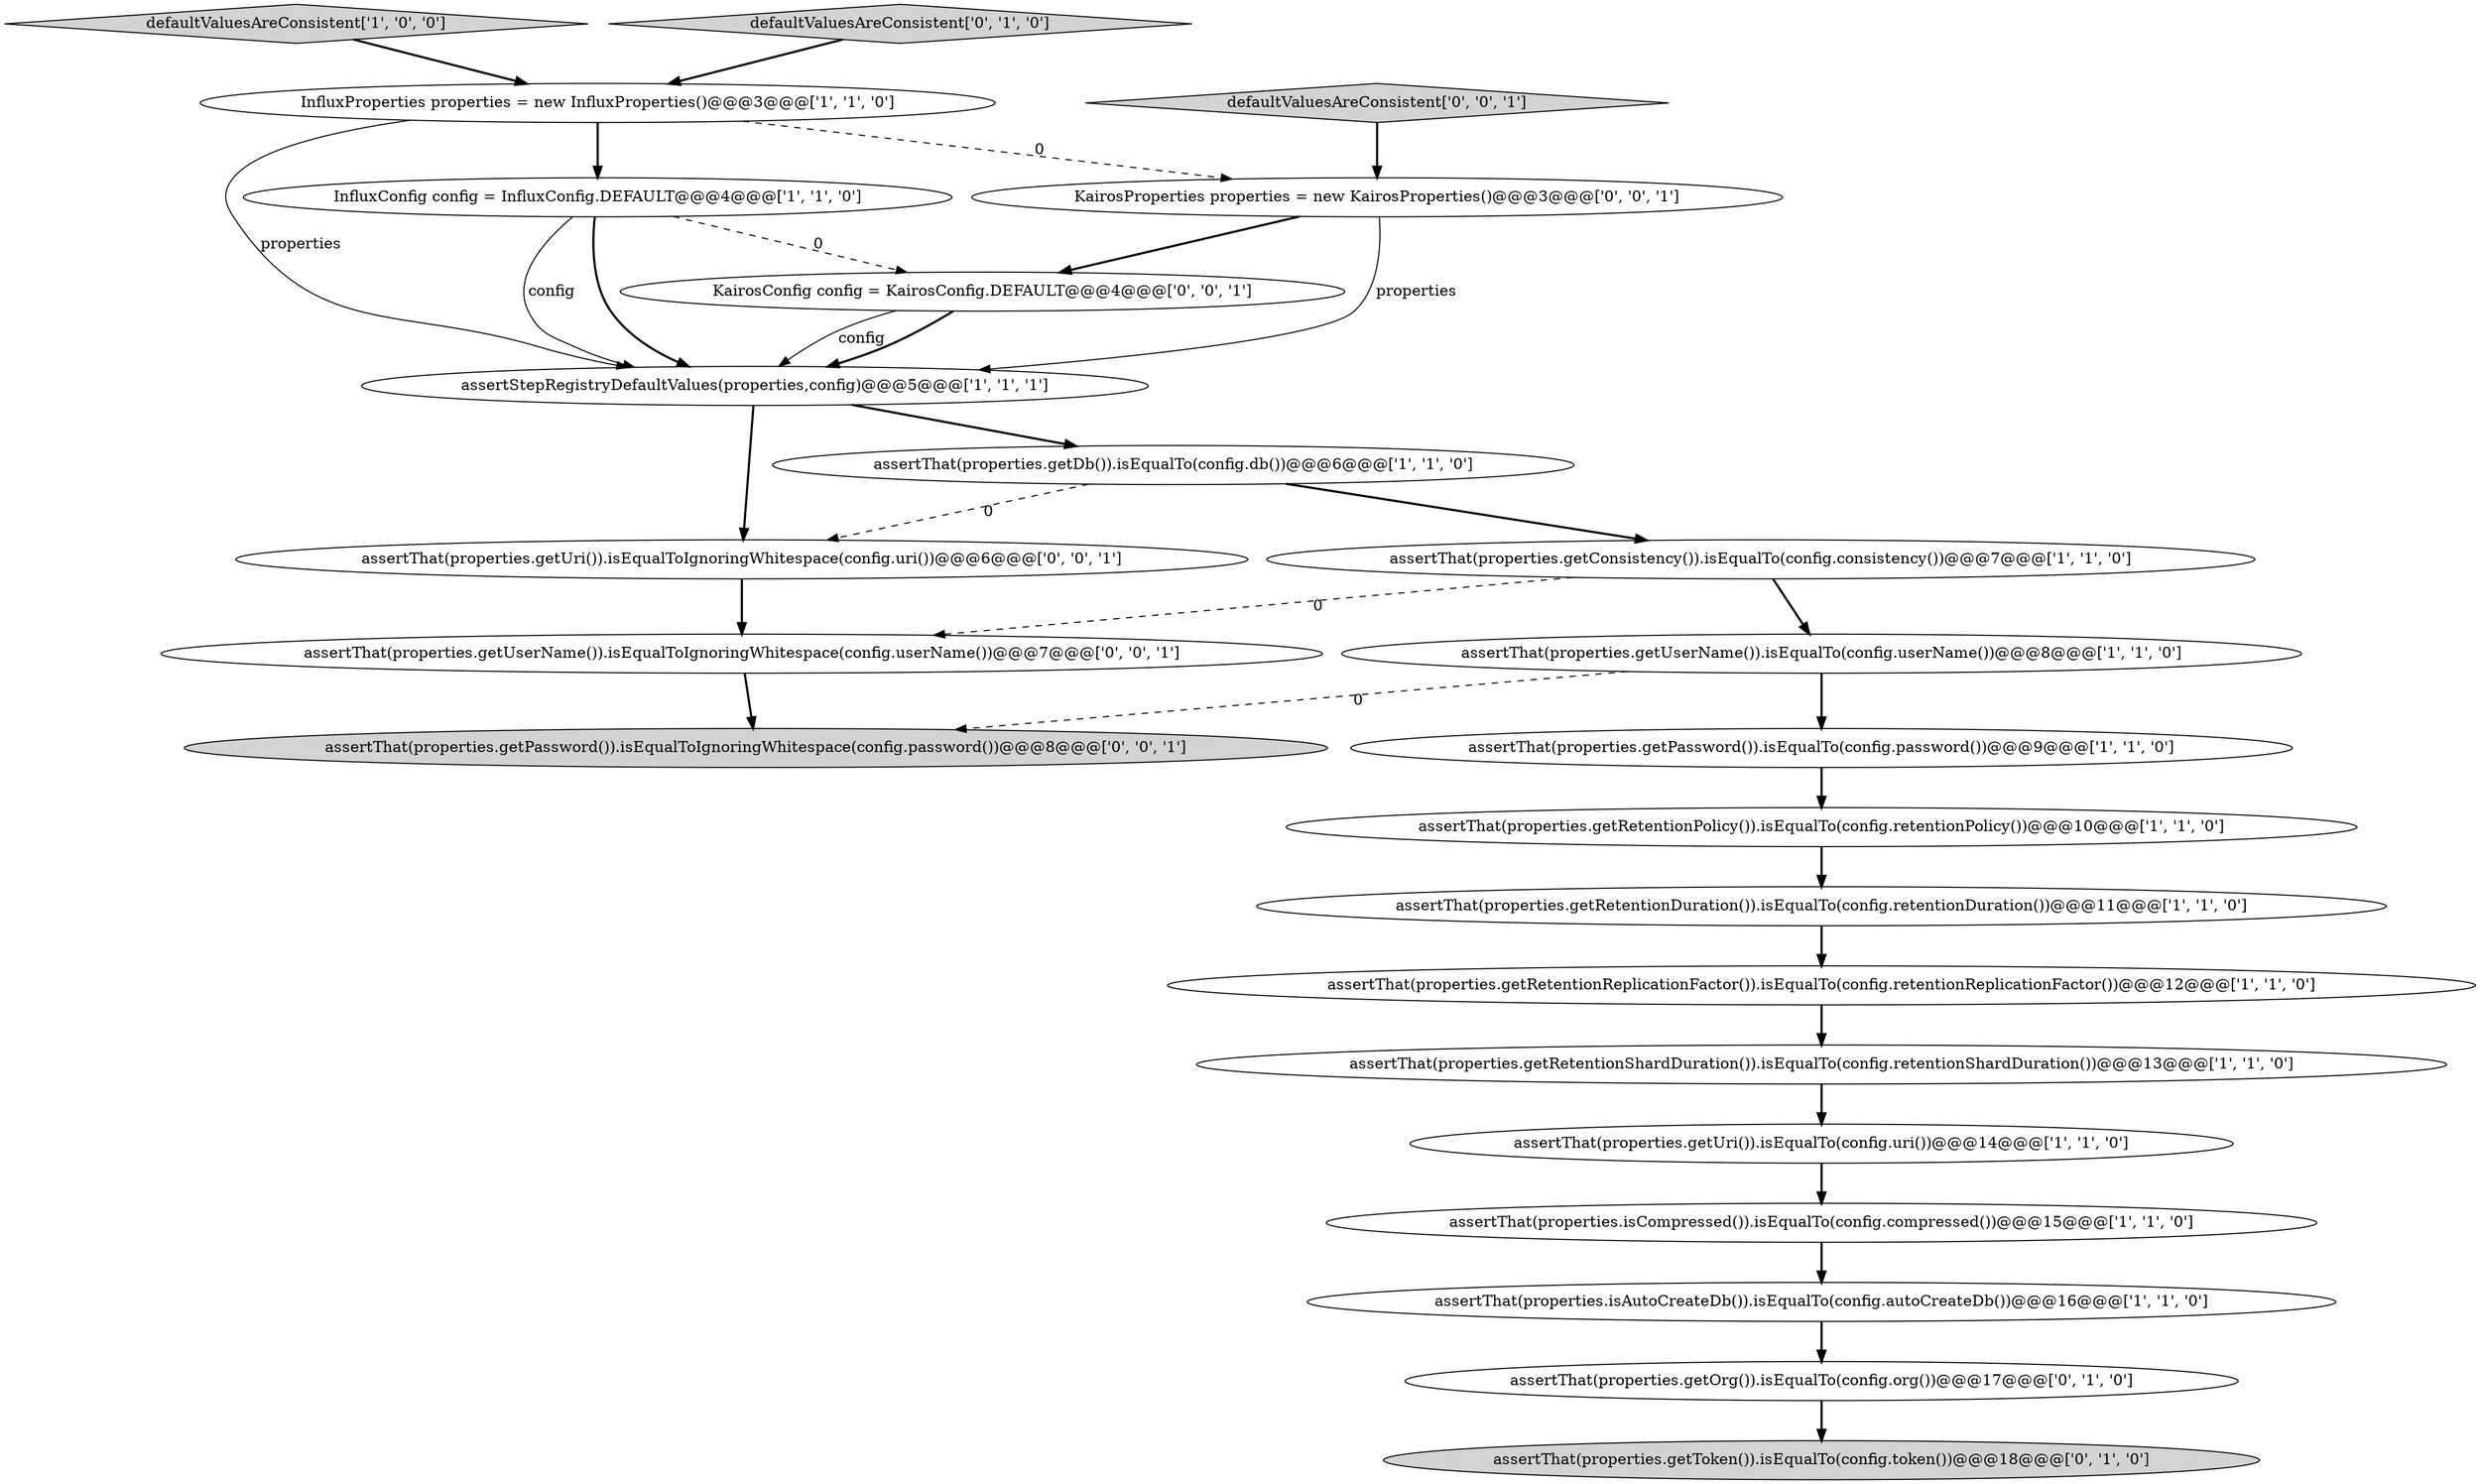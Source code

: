 digraph {
21 [style = filled, label = "KairosConfig config = KairosConfig.DEFAULT@@@4@@@['0', '0', '1']", fillcolor = white, shape = ellipse image = "AAA0AAABBB3BBB"];
23 [style = filled, label = "assertThat(properties.getUri()).isEqualToIgnoringWhitespace(config.uri())@@@6@@@['0', '0', '1']", fillcolor = white, shape = ellipse image = "AAA0AAABBB3BBB"];
5 [style = filled, label = "assertThat(properties.getRetentionPolicy()).isEqualTo(config.retentionPolicy())@@@10@@@['1', '1', '0']", fillcolor = white, shape = ellipse image = "AAA0AAABBB1BBB"];
15 [style = filled, label = "assertThat(properties.getOrg()).isEqualTo(config.org())@@@17@@@['0', '1', '0']", fillcolor = white, shape = ellipse image = "AAA1AAABBB2BBB"];
7 [style = filled, label = "defaultValuesAreConsistent['1', '0', '0']", fillcolor = lightgray, shape = diamond image = "AAA0AAABBB1BBB"];
10 [style = filled, label = "assertThat(properties.getDb()).isEqualTo(config.db())@@@6@@@['1', '1', '0']", fillcolor = white, shape = ellipse image = "AAA0AAABBB1BBB"];
19 [style = filled, label = "KairosProperties properties = new KairosProperties()@@@3@@@['0', '0', '1']", fillcolor = white, shape = ellipse image = "AAA0AAABBB3BBB"];
1 [style = filled, label = "assertStepRegistryDefaultValues(properties,config)@@@5@@@['1', '1', '1']", fillcolor = white, shape = ellipse image = "AAA0AAABBB1BBB"];
20 [style = filled, label = "assertThat(properties.getPassword()).isEqualToIgnoringWhitespace(config.password())@@@8@@@['0', '0', '1']", fillcolor = lightgray, shape = ellipse image = "AAA0AAABBB3BBB"];
0 [style = filled, label = "assertThat(properties.getRetentionDuration()).isEqualTo(config.retentionDuration())@@@11@@@['1', '1', '0']", fillcolor = white, shape = ellipse image = "AAA0AAABBB1BBB"];
9 [style = filled, label = "InfluxConfig config = InfluxConfig.DEFAULT@@@4@@@['1', '1', '0']", fillcolor = white, shape = ellipse image = "AAA0AAABBB1BBB"];
3 [style = filled, label = "assertThat(properties.getConsistency()).isEqualTo(config.consistency())@@@7@@@['1', '1', '0']", fillcolor = white, shape = ellipse image = "AAA0AAABBB1BBB"];
22 [style = filled, label = "assertThat(properties.getUserName()).isEqualToIgnoringWhitespace(config.userName())@@@7@@@['0', '0', '1']", fillcolor = white, shape = ellipse image = "AAA0AAABBB3BBB"];
8 [style = filled, label = "assertThat(properties.getUri()).isEqualTo(config.uri())@@@14@@@['1', '1', '0']", fillcolor = white, shape = ellipse image = "AAA0AAABBB1BBB"];
12 [style = filled, label = "assertThat(properties.getRetentionReplicationFactor()).isEqualTo(config.retentionReplicationFactor())@@@12@@@['1', '1', '0']", fillcolor = white, shape = ellipse image = "AAA0AAABBB1BBB"];
2 [style = filled, label = "assertThat(properties.getUserName()).isEqualTo(config.userName())@@@8@@@['1', '1', '0']", fillcolor = white, shape = ellipse image = "AAA0AAABBB1BBB"];
6 [style = filled, label = "assertThat(properties.getRetentionShardDuration()).isEqualTo(config.retentionShardDuration())@@@13@@@['1', '1', '0']", fillcolor = white, shape = ellipse image = "AAA0AAABBB1BBB"];
11 [style = filled, label = "InfluxProperties properties = new InfluxProperties()@@@3@@@['1', '1', '0']", fillcolor = white, shape = ellipse image = "AAA0AAABBB1BBB"];
13 [style = filled, label = "assertThat(properties.isCompressed()).isEqualTo(config.compressed())@@@15@@@['1', '1', '0']", fillcolor = white, shape = ellipse image = "AAA0AAABBB1BBB"];
18 [style = filled, label = "defaultValuesAreConsistent['0', '0', '1']", fillcolor = lightgray, shape = diamond image = "AAA0AAABBB3BBB"];
17 [style = filled, label = "defaultValuesAreConsistent['0', '1', '0']", fillcolor = lightgray, shape = diamond image = "AAA0AAABBB2BBB"];
16 [style = filled, label = "assertThat(properties.getToken()).isEqualTo(config.token())@@@18@@@['0', '1', '0']", fillcolor = lightgray, shape = ellipse image = "AAA1AAABBB2BBB"];
14 [style = filled, label = "assertThat(properties.isAutoCreateDb()).isEqualTo(config.autoCreateDb())@@@16@@@['1', '1', '0']", fillcolor = white, shape = ellipse image = "AAA0AAABBB1BBB"];
4 [style = filled, label = "assertThat(properties.getPassword()).isEqualTo(config.password())@@@9@@@['1', '1', '0']", fillcolor = white, shape = ellipse image = "AAA0AAABBB1BBB"];
19->1 [style = solid, label="properties"];
23->22 [style = bold, label=""];
2->4 [style = bold, label=""];
1->10 [style = bold, label=""];
3->22 [style = dashed, label="0"];
3->2 [style = bold, label=""];
9->21 [style = dashed, label="0"];
4->5 [style = bold, label=""];
2->20 [style = dashed, label="0"];
11->9 [style = bold, label=""];
9->1 [style = solid, label="config"];
22->20 [style = bold, label=""];
1->23 [style = bold, label=""];
7->11 [style = bold, label=""];
11->19 [style = dashed, label="0"];
6->8 [style = bold, label=""];
21->1 [style = solid, label="config"];
10->3 [style = bold, label=""];
19->21 [style = bold, label=""];
5->0 [style = bold, label=""];
0->12 [style = bold, label=""];
18->19 [style = bold, label=""];
15->16 [style = bold, label=""];
8->13 [style = bold, label=""];
17->11 [style = bold, label=""];
21->1 [style = bold, label=""];
11->1 [style = solid, label="properties"];
10->23 [style = dashed, label="0"];
13->14 [style = bold, label=""];
14->15 [style = bold, label=""];
9->1 [style = bold, label=""];
12->6 [style = bold, label=""];
}
